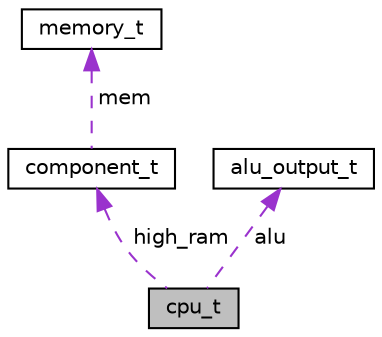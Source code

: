 digraph "cpu_t"
{
  edge [fontname="Helvetica",fontsize="10",labelfontname="Helvetica",labelfontsize="10"];
  node [fontname="Helvetica",fontsize="10",shape=record];
  Node1 [label="cpu_t",height=0.2,width=0.4,color="black", fillcolor="grey75", style="filled", fontcolor="black"];
  Node2 -> Node1 [dir="back",color="darkorchid3",fontsize="10",style="dashed",label=" high_ram" ];
  Node2 [label="component_t",height=0.2,width=0.4,color="black", fillcolor="white", style="filled",URL="$structcomponent__t.html",tooltip="Component data structure. Holds a pointer to its memory and start/end addresses. "];
  Node3 -> Node2 [dir="back",color="darkorchid3",fontsize="10",style="dashed",label=" mem" ];
  Node3 [label="memory_t",height=0.2,width=0.4,color="black", fillcolor="white", style="filled",URL="$structmemory__t.html",tooltip="Structure for memory, Holds a pointer to the memory, its size and if it is writable. "];
  Node4 -> Node1 [dir="back",color="darkorchid3",fontsize="10",style="dashed",label=" alu" ];
  Node4 [label="alu_output_t",height=0.2,width=0.4,color="black", fillcolor="white", style="filled",URL="$structalu__output__t.html",tooltip="type alu_output_t holds a structure with a 16bit value field (usualy using only the 8 lsb)..."];
}
